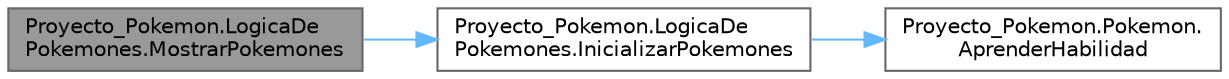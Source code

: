 digraph "Proyecto_Pokemon.LogicaDePokemones.MostrarPokemones"
{
 // INTERACTIVE_SVG=YES
 // LATEX_PDF_SIZE
  bgcolor="transparent";
  edge [fontname=Helvetica,fontsize=10,labelfontname=Helvetica,labelfontsize=10];
  node [fontname=Helvetica,fontsize=10,shape=box,height=0.2,width=0.4];
  rankdir="LR";
  Node1 [id="Node000001",label="Proyecto_Pokemon.LogicaDe\lPokemones.MostrarPokemones",height=0.2,width=0.4,color="gray40", fillcolor="grey60", style="filled", fontcolor="black",tooltip="Muestra los pokemones del equipo con su respectivo nombre, tipo y vida."];
  Node1 -> Node2 [id="edge1_Node000001_Node000002",color="steelblue1",style="solid",tooltip=" "];
  Node2 [id="Node000002",label="Proyecto_Pokemon.LogicaDe\lPokemones.InicializarPokemones",height=0.2,width=0.4,color="grey40", fillcolor="white", style="filled",URL="$classProyecto__Pokemon_1_1LogicaDePokemones.html#a5190ce484608b7d0c295afeefe95a980",tooltip="Programacion de todos los tipos de los pokemones."];
  Node2 -> Node3 [id="edge2_Node000002_Node000003",color="steelblue1",style="solid",tooltip=" "];
  Node3 [id="Node000003",label="Proyecto_Pokemon.Pokemon.\lAprenderHabilidad",height=0.2,width=0.4,color="grey40", fillcolor="white", style="filled",URL="$classProyecto__Pokemon_1_1Pokemon.html#a623677c6cbb9675574b829d365243b57",tooltip="metodo que permite al pokemon aprender las habilidades"];
}
